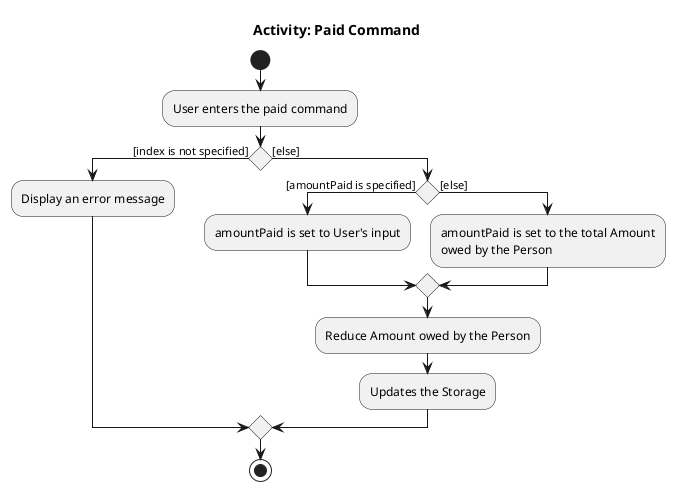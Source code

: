@startuml
/' @author @WillySeahh'/
title Activity: Paid Command

start
:User enters the paid command;

if () then ([index is not specified])
    :Display an error message;
else ([else])
    if () then ([amountPaid is specified])
        :amountPaid is set to User's input;
    else ([else])
        :amountPaid is set to the total Amount
        owed by the Person;
    endif
    :Reduce Amount owed by the Person;
    :Updates the Storage;
endif
stop
@enduml
